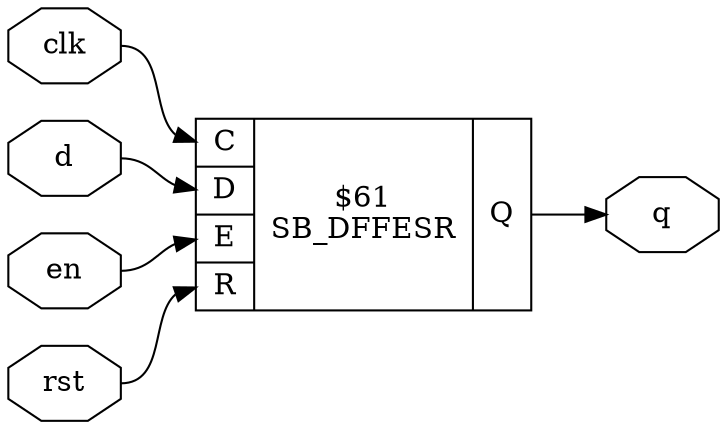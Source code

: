 digraph "dffesr_1" {
rankdir="LR";
remincross=true;
n2 [ shape=octagon, label="clk", color="black", fontcolor="black" ];
n3 [ shape=octagon, label="d", color="black", fontcolor="black" ];
n4 [ shape=octagon, label="en", color="black", fontcolor="black" ];
n5 [ shape=octagon, label="q", color="black", fontcolor="black" ];
n6 [ shape=octagon, label="rst", color="black", fontcolor="black" ];
c12 [ shape=record, label="{{<p7> C|<p8> D|<p9> E|<p10> R}|$61\nSB_DFFESR|{<p11> Q}}" ];
n2:e -> c12:p7:w [color="black", label=""];
n3:e -> c12:p8:w [color="black", label=""];
n4:e -> c12:p9:w [color="black", label=""];
c12:p11:e -> n5:w [color="black", label=""];
n6:e -> c12:p10:w [color="black", label=""];
}
